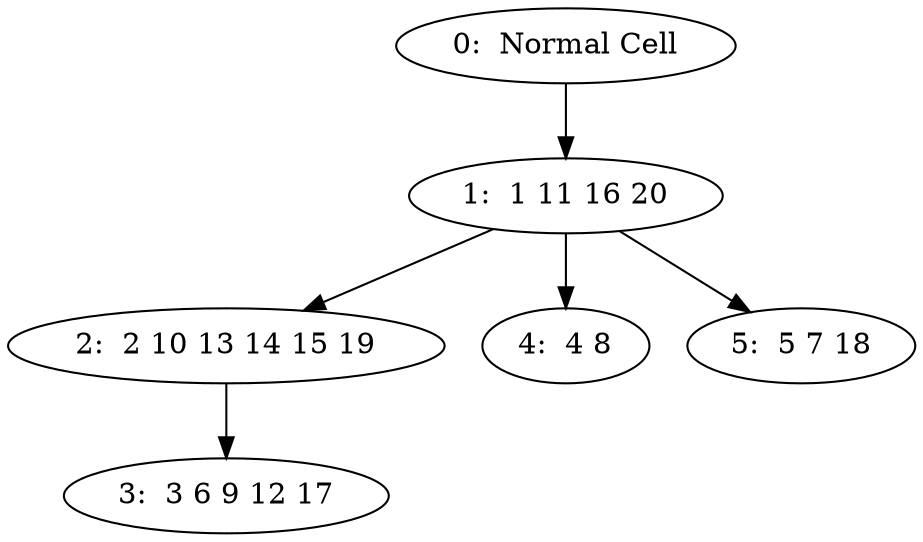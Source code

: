 digraph mytree {
"0:  Normal Cell" -> "1:  1 11 16 20";
"1:  1 11 16 20" -> "2:  2 10 13 14 15 19";
"1:  1 11 16 20" -> "4:  4 8";
"1:  1 11 16 20" -> "5:  5 7 18";
"2:  2 10 13 14 15 19" -> "3:  3 6 9 12 17";
"3:  3 6 9 12 17";
"4:  4 8";
"5:  5 7 18";
}
